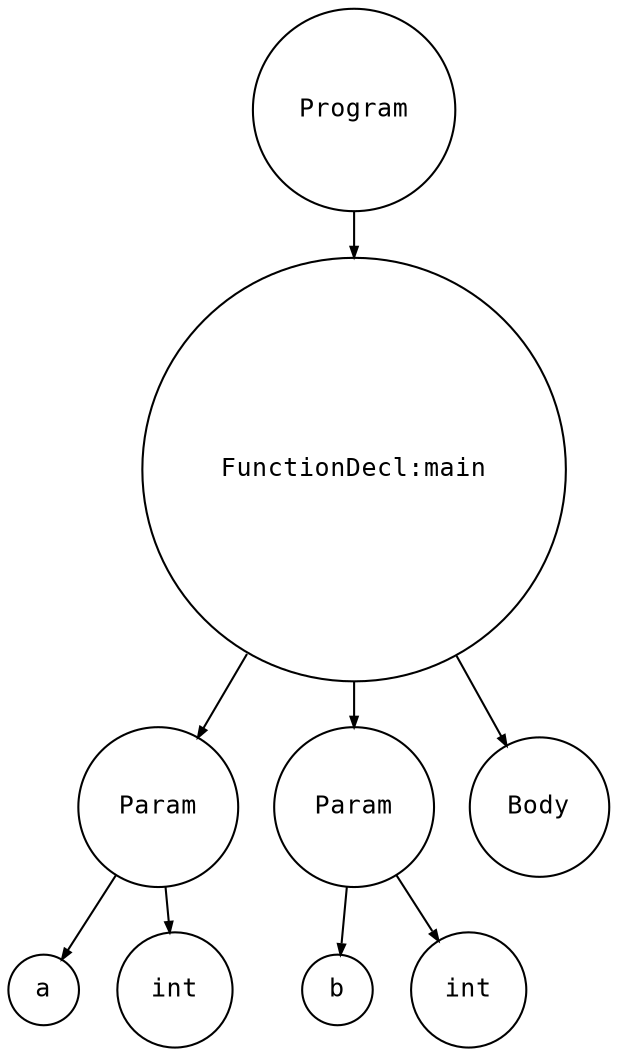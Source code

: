 digraph astgraph {
  node [shape=circle, fontsize=12, fontname="Courier", height=.1];
  ranksep=.3;
  edge [arrowsize=.5]

  node1 [label="Program"]
  node2 [label="FunctionDecl:main"]
  node3 [label="Param"]
  node4 [label="a"]
  node3 -> node4
  node5 [label="int"]
  node3 -> node5
  node2 -> node3
  node6 [label="Param"]
  node7 [label="b"]
  node6 -> node7
  node8 [label="int"]
  node6 -> node8
  node2 -> node6
  node9 [label="Body"]
  node2 -> node9
  node1 -> node2
}

